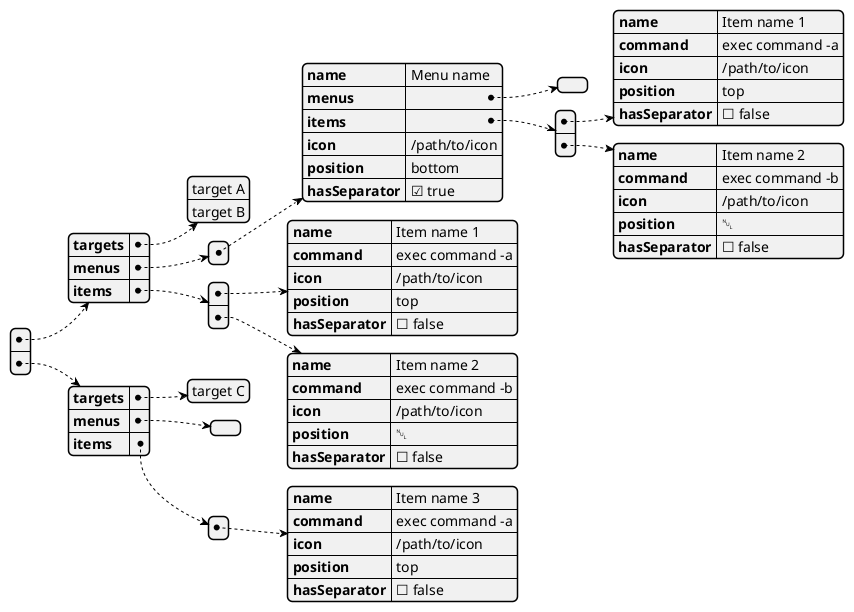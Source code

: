 ﻿@startjson
[
    {
        "targets": ["target A", "target B"],
        "menus": [
            {
                "name": "Menu name",
                "menus": [],
                "items": [
                    {
                        "name": "Item name 1",
                        "command": "exec command -a",
                        "icon": "/path/to/icon",
                        "position": "top",
                        "hasSeparator": false
                    },
                    {
                        "name": "Item name 2",
                        "command": "exec command -b",
                        "icon": "/path/to/icon",
                        "position": null,
                        "hasSeparator": false
                    }
                ],
                "icon": "/path/to/icon",
                "position": "bottom",
                "hasSeparator": true
            }
        ],
        "items": [
            {
                "name": "Item name 1",
                "command": "exec command -a",
                "icon": "/path/to/icon",
                "position": "top",
                "hasSeparator": false
            },
            {
                "name": "Item name 2",
                "command": "exec command -b",
                "icon": "/path/to/icon",
                "position": null,
                "hasSeparator": false
            }
        ]
    },
    {
        "targets": ["target C"],
        "menus": [],
        "items": [
            {
                "name": "Item name 3",
                "command": "exec command -a",
                "icon": "/path/to/icon",
                "position": "top",
                "hasSeparator": false
            }
        ]
    }
]
    
@endjson